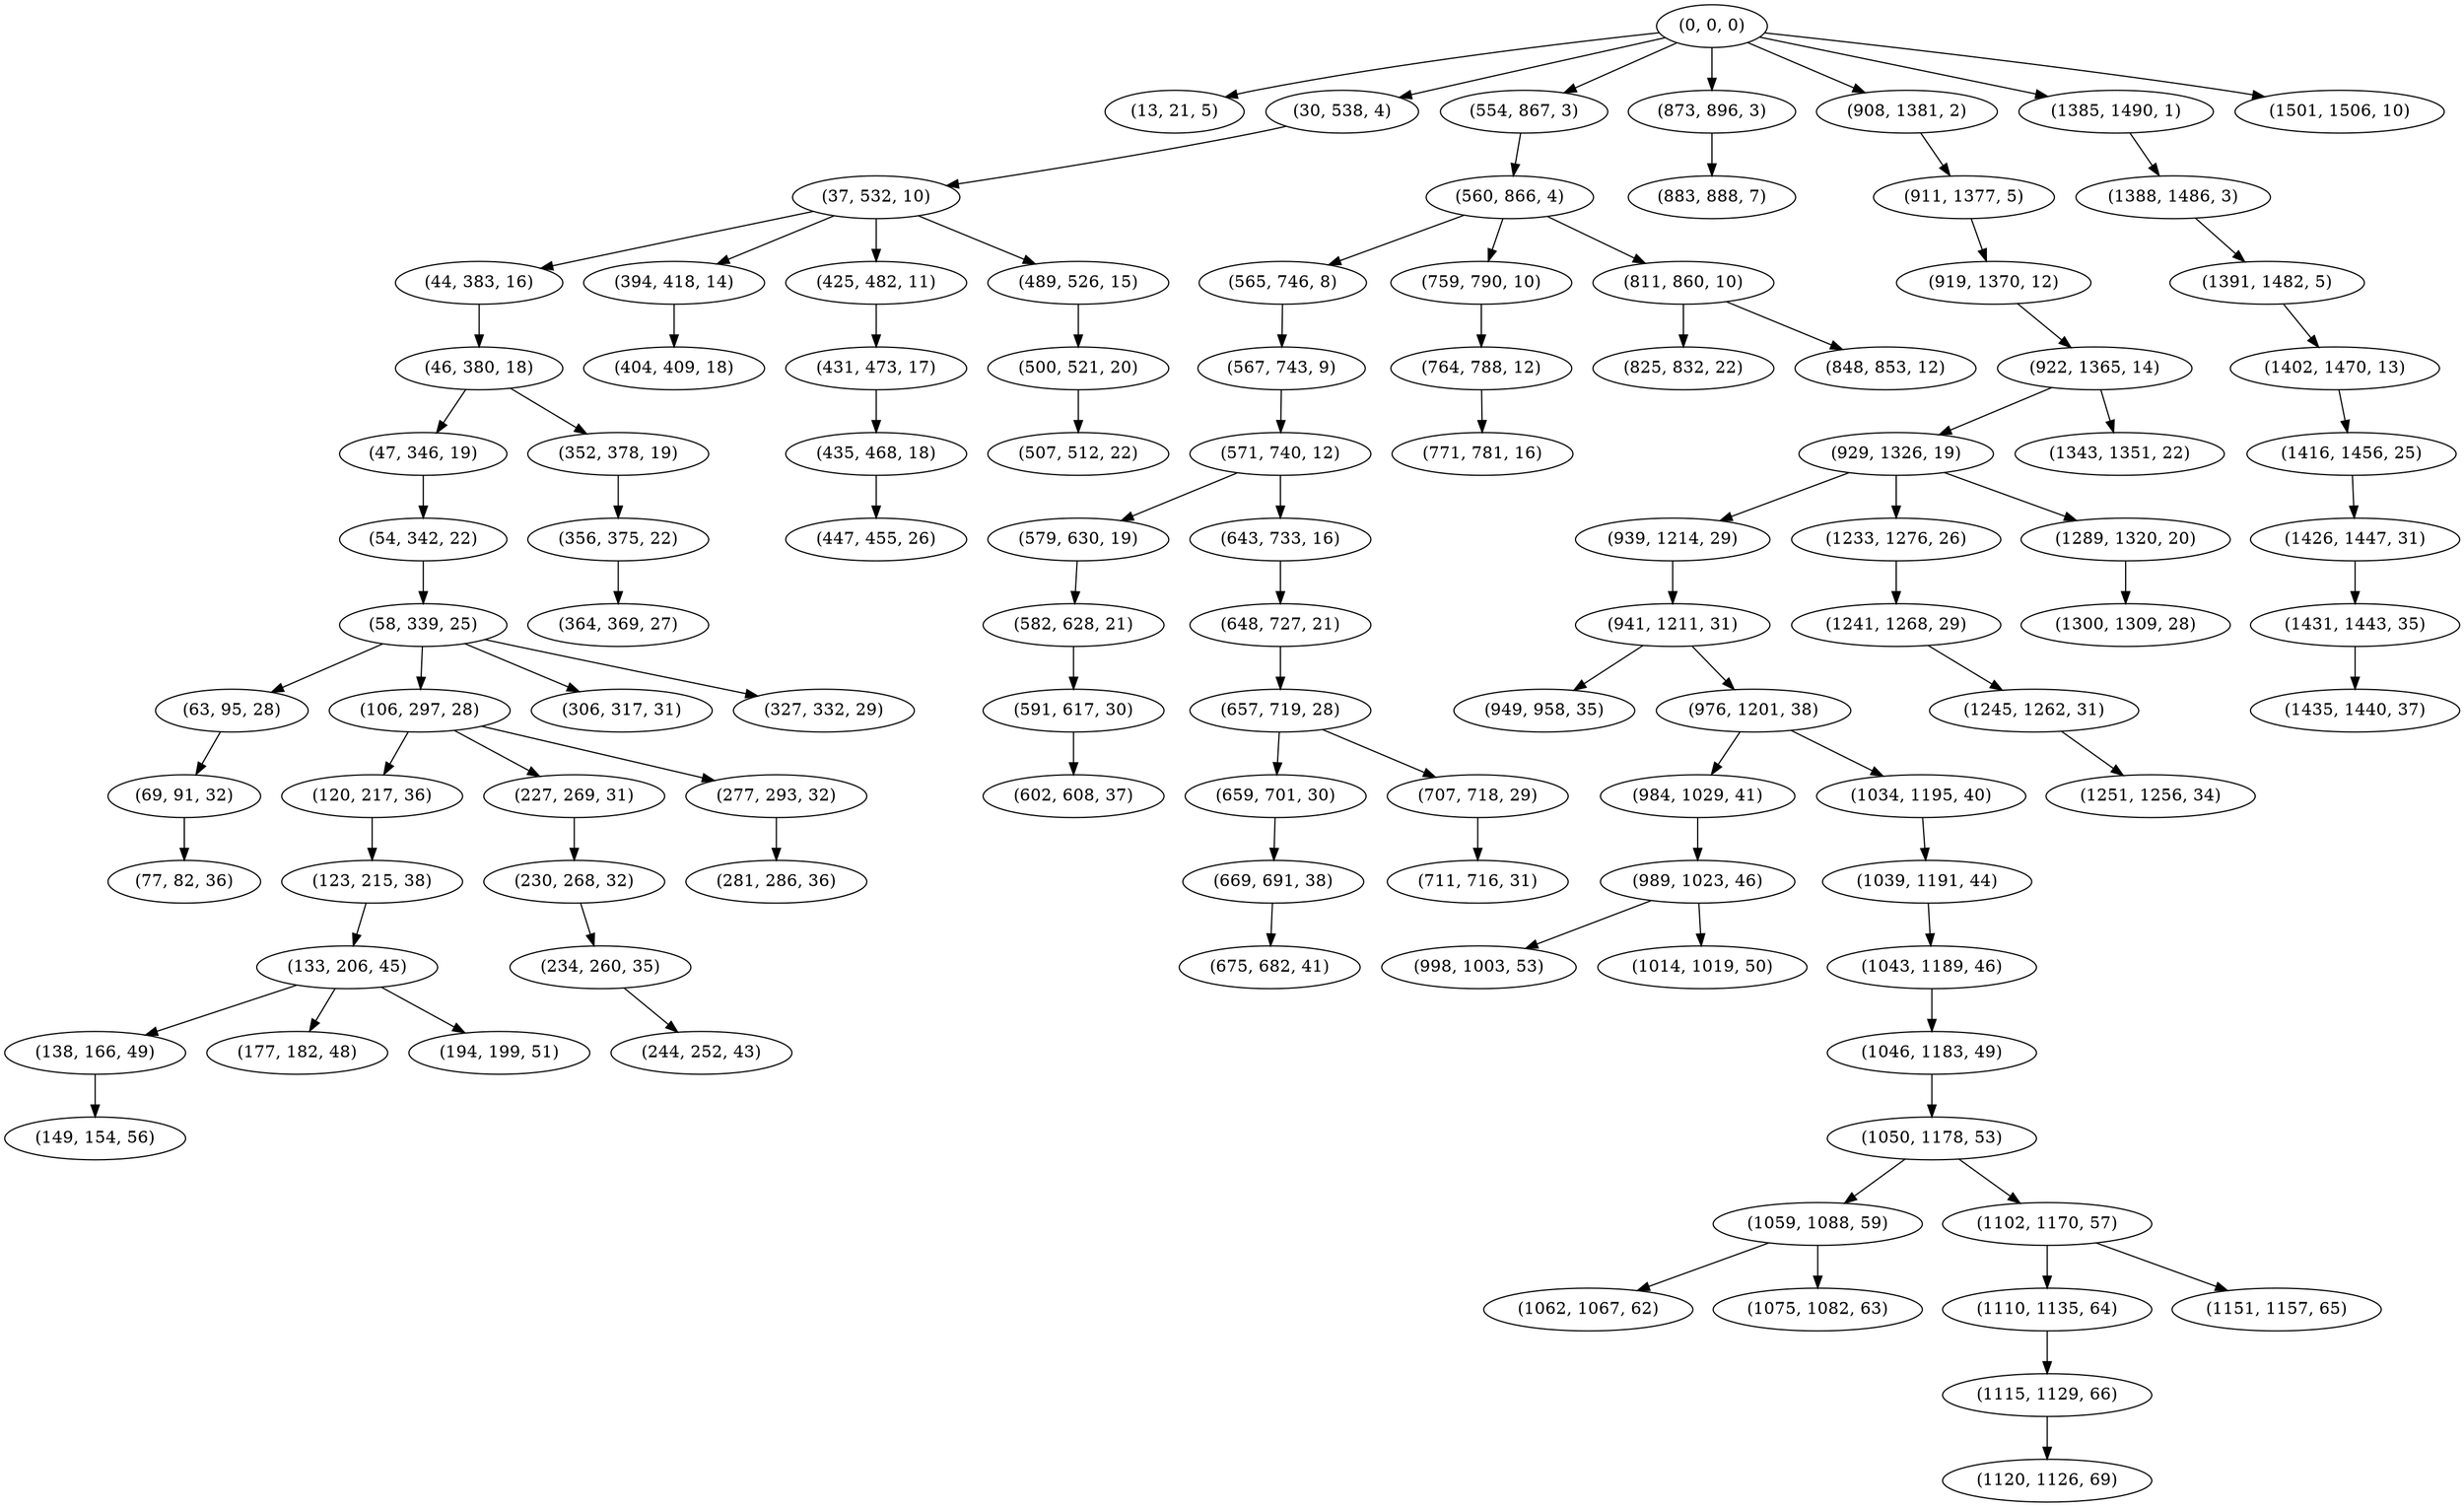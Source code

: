 digraph tree {
    "(0, 0, 0)";
    "(13, 21, 5)";
    "(30, 538, 4)";
    "(37, 532, 10)";
    "(44, 383, 16)";
    "(46, 380, 18)";
    "(47, 346, 19)";
    "(54, 342, 22)";
    "(58, 339, 25)";
    "(63, 95, 28)";
    "(69, 91, 32)";
    "(77, 82, 36)";
    "(106, 297, 28)";
    "(120, 217, 36)";
    "(123, 215, 38)";
    "(133, 206, 45)";
    "(138, 166, 49)";
    "(149, 154, 56)";
    "(177, 182, 48)";
    "(194, 199, 51)";
    "(227, 269, 31)";
    "(230, 268, 32)";
    "(234, 260, 35)";
    "(244, 252, 43)";
    "(277, 293, 32)";
    "(281, 286, 36)";
    "(306, 317, 31)";
    "(327, 332, 29)";
    "(352, 378, 19)";
    "(356, 375, 22)";
    "(364, 369, 27)";
    "(394, 418, 14)";
    "(404, 409, 18)";
    "(425, 482, 11)";
    "(431, 473, 17)";
    "(435, 468, 18)";
    "(447, 455, 26)";
    "(489, 526, 15)";
    "(500, 521, 20)";
    "(507, 512, 22)";
    "(554, 867, 3)";
    "(560, 866, 4)";
    "(565, 746, 8)";
    "(567, 743, 9)";
    "(571, 740, 12)";
    "(579, 630, 19)";
    "(582, 628, 21)";
    "(591, 617, 30)";
    "(602, 608, 37)";
    "(643, 733, 16)";
    "(648, 727, 21)";
    "(657, 719, 28)";
    "(659, 701, 30)";
    "(669, 691, 38)";
    "(675, 682, 41)";
    "(707, 718, 29)";
    "(711, 716, 31)";
    "(759, 790, 10)";
    "(764, 788, 12)";
    "(771, 781, 16)";
    "(811, 860, 10)";
    "(825, 832, 22)";
    "(848, 853, 12)";
    "(873, 896, 3)";
    "(883, 888, 7)";
    "(908, 1381, 2)";
    "(911, 1377, 5)";
    "(919, 1370, 12)";
    "(922, 1365, 14)";
    "(929, 1326, 19)";
    "(939, 1214, 29)";
    "(941, 1211, 31)";
    "(949, 958, 35)";
    "(976, 1201, 38)";
    "(984, 1029, 41)";
    "(989, 1023, 46)";
    "(998, 1003, 53)";
    "(1014, 1019, 50)";
    "(1034, 1195, 40)";
    "(1039, 1191, 44)";
    "(1043, 1189, 46)";
    "(1046, 1183, 49)";
    "(1050, 1178, 53)";
    "(1059, 1088, 59)";
    "(1062, 1067, 62)";
    "(1075, 1082, 63)";
    "(1102, 1170, 57)";
    "(1110, 1135, 64)";
    "(1115, 1129, 66)";
    "(1120, 1126, 69)";
    "(1151, 1157, 65)";
    "(1233, 1276, 26)";
    "(1241, 1268, 29)";
    "(1245, 1262, 31)";
    "(1251, 1256, 34)";
    "(1289, 1320, 20)";
    "(1300, 1309, 28)";
    "(1343, 1351, 22)";
    "(1385, 1490, 1)";
    "(1388, 1486, 3)";
    "(1391, 1482, 5)";
    "(1402, 1470, 13)";
    "(1416, 1456, 25)";
    "(1426, 1447, 31)";
    "(1431, 1443, 35)";
    "(1435, 1440, 37)";
    "(1501, 1506, 10)";
    "(0, 0, 0)" -> "(13, 21, 5)";
    "(0, 0, 0)" -> "(30, 538, 4)";
    "(0, 0, 0)" -> "(554, 867, 3)";
    "(0, 0, 0)" -> "(873, 896, 3)";
    "(0, 0, 0)" -> "(908, 1381, 2)";
    "(0, 0, 0)" -> "(1385, 1490, 1)";
    "(0, 0, 0)" -> "(1501, 1506, 10)";
    "(30, 538, 4)" -> "(37, 532, 10)";
    "(37, 532, 10)" -> "(44, 383, 16)";
    "(37, 532, 10)" -> "(394, 418, 14)";
    "(37, 532, 10)" -> "(425, 482, 11)";
    "(37, 532, 10)" -> "(489, 526, 15)";
    "(44, 383, 16)" -> "(46, 380, 18)";
    "(46, 380, 18)" -> "(47, 346, 19)";
    "(46, 380, 18)" -> "(352, 378, 19)";
    "(47, 346, 19)" -> "(54, 342, 22)";
    "(54, 342, 22)" -> "(58, 339, 25)";
    "(58, 339, 25)" -> "(63, 95, 28)";
    "(58, 339, 25)" -> "(106, 297, 28)";
    "(58, 339, 25)" -> "(306, 317, 31)";
    "(58, 339, 25)" -> "(327, 332, 29)";
    "(63, 95, 28)" -> "(69, 91, 32)";
    "(69, 91, 32)" -> "(77, 82, 36)";
    "(106, 297, 28)" -> "(120, 217, 36)";
    "(106, 297, 28)" -> "(227, 269, 31)";
    "(106, 297, 28)" -> "(277, 293, 32)";
    "(120, 217, 36)" -> "(123, 215, 38)";
    "(123, 215, 38)" -> "(133, 206, 45)";
    "(133, 206, 45)" -> "(138, 166, 49)";
    "(133, 206, 45)" -> "(177, 182, 48)";
    "(133, 206, 45)" -> "(194, 199, 51)";
    "(138, 166, 49)" -> "(149, 154, 56)";
    "(227, 269, 31)" -> "(230, 268, 32)";
    "(230, 268, 32)" -> "(234, 260, 35)";
    "(234, 260, 35)" -> "(244, 252, 43)";
    "(277, 293, 32)" -> "(281, 286, 36)";
    "(352, 378, 19)" -> "(356, 375, 22)";
    "(356, 375, 22)" -> "(364, 369, 27)";
    "(394, 418, 14)" -> "(404, 409, 18)";
    "(425, 482, 11)" -> "(431, 473, 17)";
    "(431, 473, 17)" -> "(435, 468, 18)";
    "(435, 468, 18)" -> "(447, 455, 26)";
    "(489, 526, 15)" -> "(500, 521, 20)";
    "(500, 521, 20)" -> "(507, 512, 22)";
    "(554, 867, 3)" -> "(560, 866, 4)";
    "(560, 866, 4)" -> "(565, 746, 8)";
    "(560, 866, 4)" -> "(759, 790, 10)";
    "(560, 866, 4)" -> "(811, 860, 10)";
    "(565, 746, 8)" -> "(567, 743, 9)";
    "(567, 743, 9)" -> "(571, 740, 12)";
    "(571, 740, 12)" -> "(579, 630, 19)";
    "(571, 740, 12)" -> "(643, 733, 16)";
    "(579, 630, 19)" -> "(582, 628, 21)";
    "(582, 628, 21)" -> "(591, 617, 30)";
    "(591, 617, 30)" -> "(602, 608, 37)";
    "(643, 733, 16)" -> "(648, 727, 21)";
    "(648, 727, 21)" -> "(657, 719, 28)";
    "(657, 719, 28)" -> "(659, 701, 30)";
    "(657, 719, 28)" -> "(707, 718, 29)";
    "(659, 701, 30)" -> "(669, 691, 38)";
    "(669, 691, 38)" -> "(675, 682, 41)";
    "(707, 718, 29)" -> "(711, 716, 31)";
    "(759, 790, 10)" -> "(764, 788, 12)";
    "(764, 788, 12)" -> "(771, 781, 16)";
    "(811, 860, 10)" -> "(825, 832, 22)";
    "(811, 860, 10)" -> "(848, 853, 12)";
    "(873, 896, 3)" -> "(883, 888, 7)";
    "(908, 1381, 2)" -> "(911, 1377, 5)";
    "(911, 1377, 5)" -> "(919, 1370, 12)";
    "(919, 1370, 12)" -> "(922, 1365, 14)";
    "(922, 1365, 14)" -> "(929, 1326, 19)";
    "(922, 1365, 14)" -> "(1343, 1351, 22)";
    "(929, 1326, 19)" -> "(939, 1214, 29)";
    "(929, 1326, 19)" -> "(1233, 1276, 26)";
    "(929, 1326, 19)" -> "(1289, 1320, 20)";
    "(939, 1214, 29)" -> "(941, 1211, 31)";
    "(941, 1211, 31)" -> "(949, 958, 35)";
    "(941, 1211, 31)" -> "(976, 1201, 38)";
    "(976, 1201, 38)" -> "(984, 1029, 41)";
    "(976, 1201, 38)" -> "(1034, 1195, 40)";
    "(984, 1029, 41)" -> "(989, 1023, 46)";
    "(989, 1023, 46)" -> "(998, 1003, 53)";
    "(989, 1023, 46)" -> "(1014, 1019, 50)";
    "(1034, 1195, 40)" -> "(1039, 1191, 44)";
    "(1039, 1191, 44)" -> "(1043, 1189, 46)";
    "(1043, 1189, 46)" -> "(1046, 1183, 49)";
    "(1046, 1183, 49)" -> "(1050, 1178, 53)";
    "(1050, 1178, 53)" -> "(1059, 1088, 59)";
    "(1050, 1178, 53)" -> "(1102, 1170, 57)";
    "(1059, 1088, 59)" -> "(1062, 1067, 62)";
    "(1059, 1088, 59)" -> "(1075, 1082, 63)";
    "(1102, 1170, 57)" -> "(1110, 1135, 64)";
    "(1102, 1170, 57)" -> "(1151, 1157, 65)";
    "(1110, 1135, 64)" -> "(1115, 1129, 66)";
    "(1115, 1129, 66)" -> "(1120, 1126, 69)";
    "(1233, 1276, 26)" -> "(1241, 1268, 29)";
    "(1241, 1268, 29)" -> "(1245, 1262, 31)";
    "(1245, 1262, 31)" -> "(1251, 1256, 34)";
    "(1289, 1320, 20)" -> "(1300, 1309, 28)";
    "(1385, 1490, 1)" -> "(1388, 1486, 3)";
    "(1388, 1486, 3)" -> "(1391, 1482, 5)";
    "(1391, 1482, 5)" -> "(1402, 1470, 13)";
    "(1402, 1470, 13)" -> "(1416, 1456, 25)";
    "(1416, 1456, 25)" -> "(1426, 1447, 31)";
    "(1426, 1447, 31)" -> "(1431, 1443, 35)";
    "(1431, 1443, 35)" -> "(1435, 1440, 37)";
}
